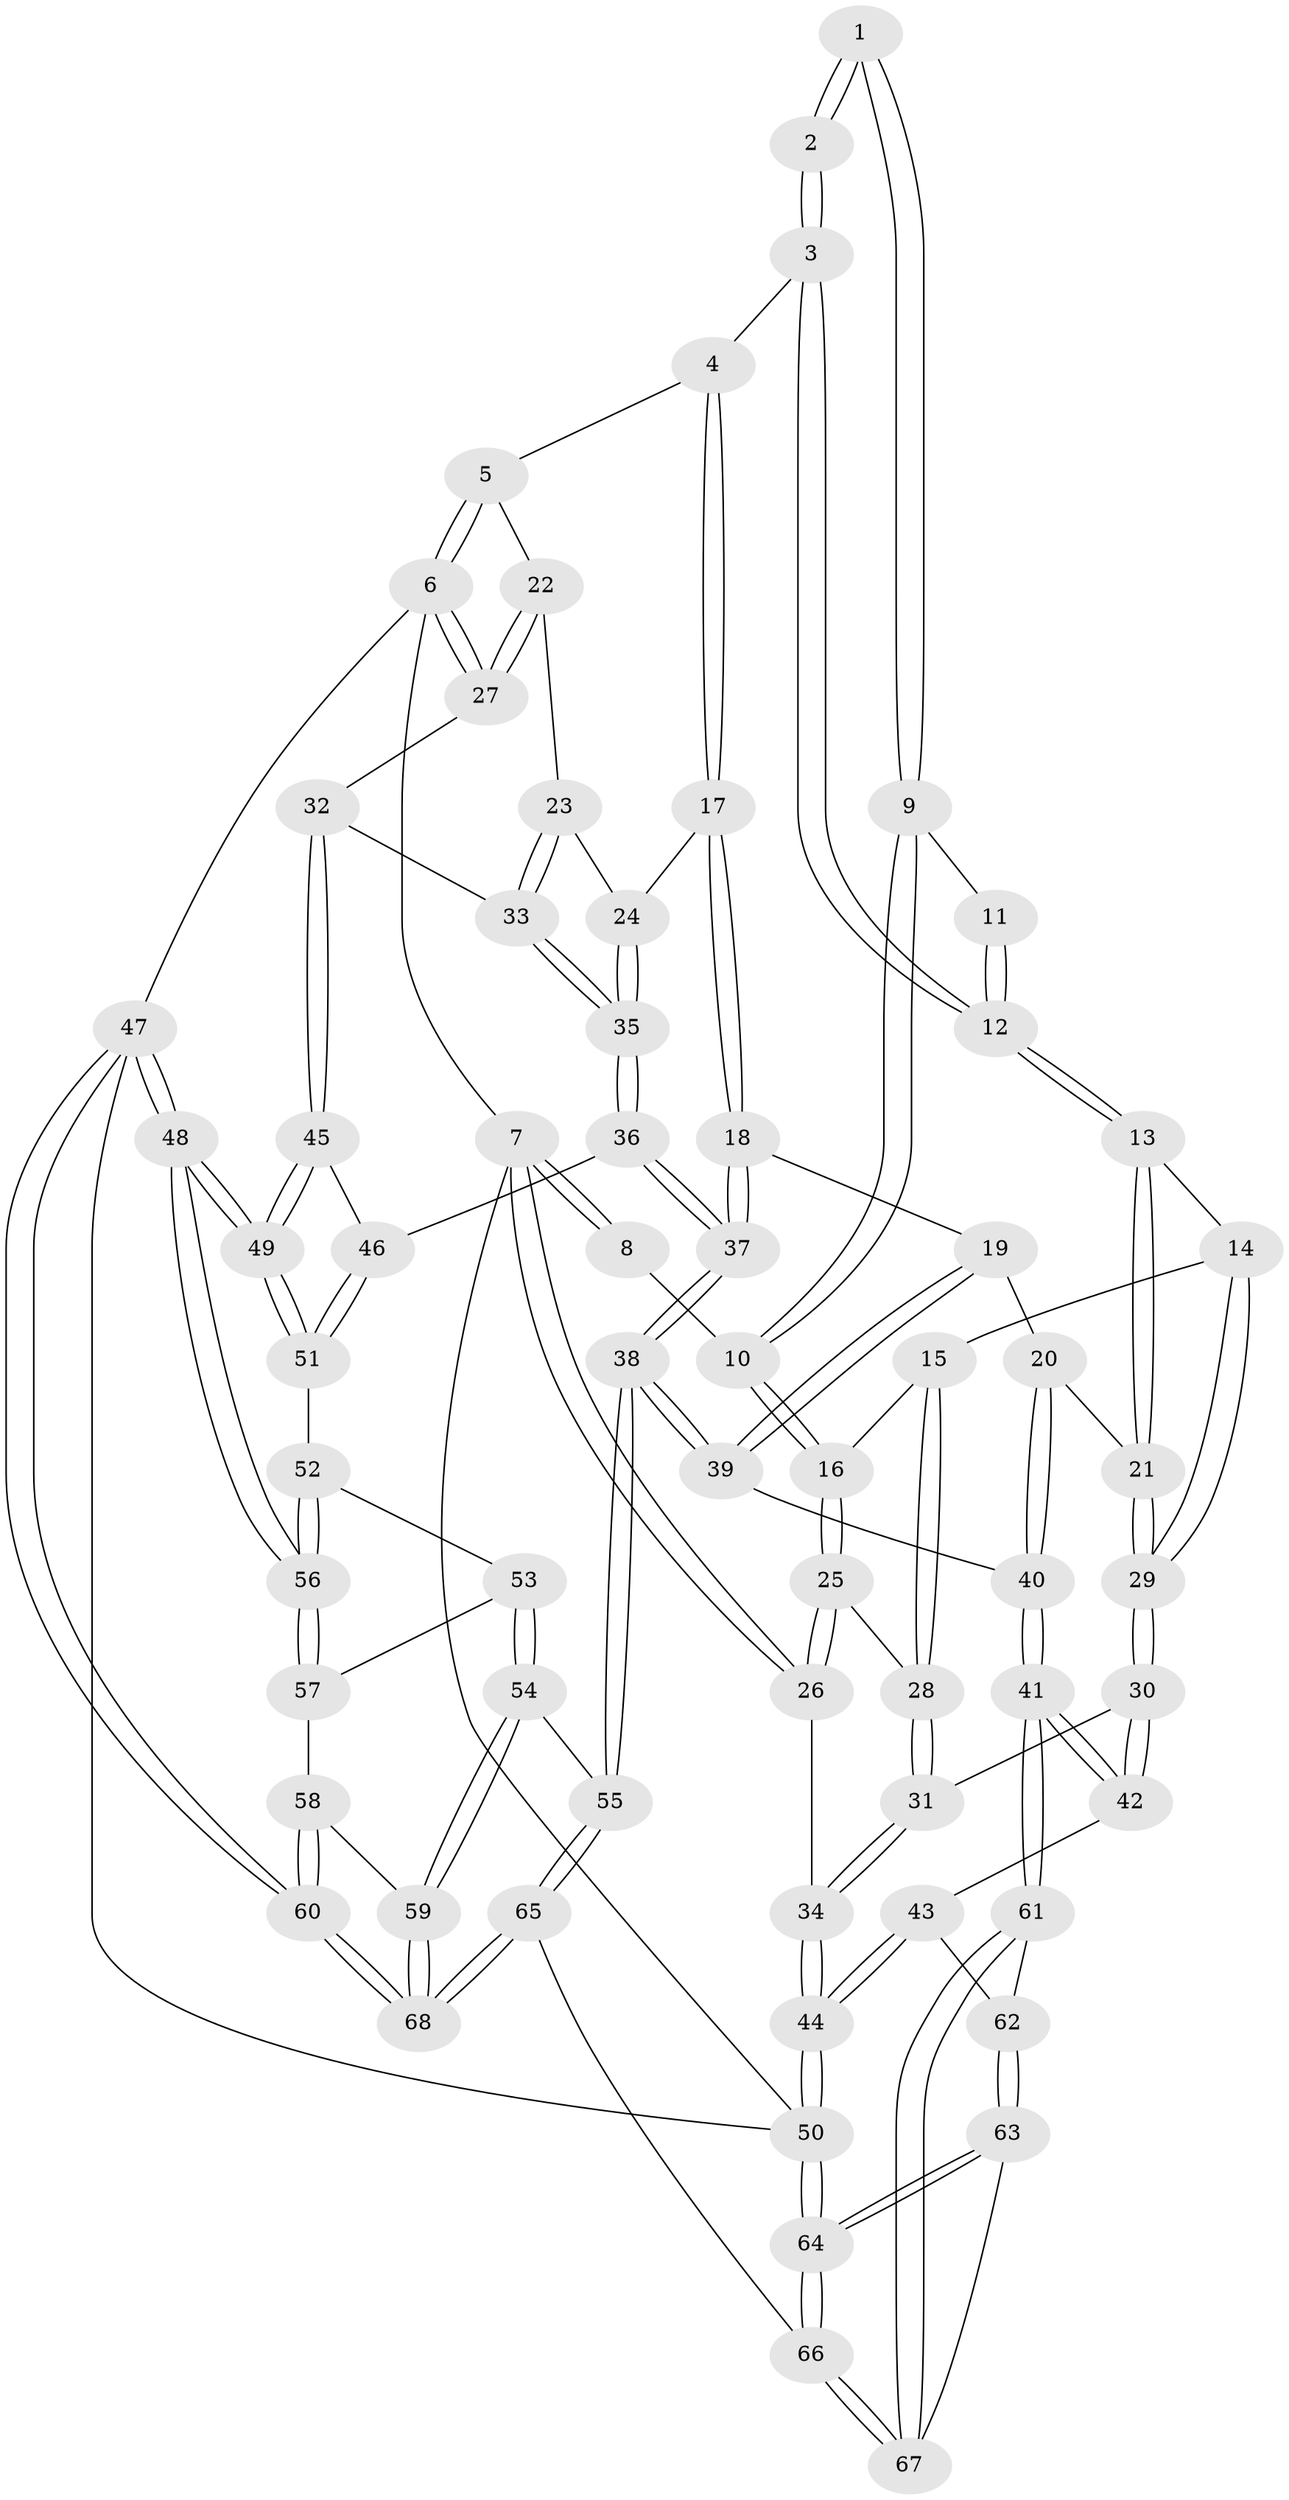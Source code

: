 // Generated by graph-tools (version 1.1) at 2025/51/03/09/25 03:51:05]
// undirected, 68 vertices, 167 edges
graph export_dot {
graph [start="1"]
  node [color=gray90,style=filled];
  1 [pos="+0.4155816690997552+0"];
  2 [pos="+0.49544207648571364+0"];
  3 [pos="+0.5390936815879867+0"];
  4 [pos="+0.5613767106180717+0"];
  5 [pos="+0.6088638066864814+0"];
  6 [pos="+1+0"];
  7 [pos="+0+0"];
  8 [pos="+0+0"];
  9 [pos="+0.18438229337151904+0.11170400869119364"];
  10 [pos="+0.15443520868905572+0.12277766783554109"];
  11 [pos="+0.25857609157512107+0.11072723833016321"];
  12 [pos="+0.3552619775084713+0.19740109524673194"];
  13 [pos="+0.33986686398325744+0.25505810079090535"];
  14 [pos="+0.21372934770104127+0.221663999687831"];
  15 [pos="+0.1510160046629635+0.18339884707150284"];
  16 [pos="+0.14864048097872198+0.17440835744655855"];
  17 [pos="+0.5472156055551511+0.27128088333728845"];
  18 [pos="+0.530659753647731+0.2877117191988757"];
  19 [pos="+0.5242459342107304+0.2920314197377583"];
  20 [pos="+0.3620318030702466+0.30206796366402927"];
  21 [pos="+0.35889796019795916+0.30017116078141265"];
  22 [pos="+0.765275393915738+0.16562841555445973"];
  23 [pos="+0.7186220866277278+0.24490679016917255"];
  24 [pos="+0.6334443483538812+0.28802739740661104"];
  25 [pos="+0+0.16493523901686222"];
  26 [pos="+0+0.1389376146454506"];
  27 [pos="+1+0.3036533915540929"];
  28 [pos="+0.10605289864481697+0.25596778664106956"];
  29 [pos="+0.17001928383087822+0.44775943621332215"];
  30 [pos="+0.16665954674192052+0.4513699816224029"];
  31 [pos="+0.04836092129591684+0.3977070603720315"];
  32 [pos="+1+0.31051496183044175"];
  33 [pos="+0.7862422829864015+0.4401782510619046"];
  34 [pos="+0+0.4149024543893929"];
  35 [pos="+0.7173292924766741+0.49902318633899245"];
  36 [pos="+0.7138033705973318+0.5042661639370091"];
  37 [pos="+0.7015436470373372+0.5122790409580691"];
  38 [pos="+0.5557000502820295+0.6342364978646443"];
  39 [pos="+0.5246057078522288+0.6274456182621984"];
  40 [pos="+0.46283251447531704+0.6280399251209627"];
  41 [pos="+0.4240679304153738+0.6415665107682312"];
  42 [pos="+0.1692434807239882+0.4567297742795718"];
  43 [pos="+0.08401948497805041+0.6971484234833677"];
  44 [pos="+0+0.7708473824861745"];
  45 [pos="+1+0.4572268594928545"];
  46 [pos="+0.8553564470191324+0.6073626226501821"];
  47 [pos="+1+1"];
  48 [pos="+1+0.9543421737811757"];
  49 [pos="+1+0.618049141229013"];
  50 [pos="+0+1"];
  51 [pos="+0.8705690698689139+0.6552911134521007"];
  52 [pos="+0.8671764639280953+0.6723010077437445"];
  53 [pos="+0.829585122213478+0.7218939436442802"];
  54 [pos="+0.6993121410420576+0.7564360091499728"];
  55 [pos="+0.5847797369219897+0.6789085117679774"];
  56 [pos="+1+0.8467943109762466"];
  57 [pos="+0.8349164596697931+0.7268561006552835"];
  58 [pos="+0.8564106119608117+0.7699496566558597"];
  59 [pos="+0.785495246028264+0.9280335924878887"];
  60 [pos="+1+1"];
  61 [pos="+0.36069473486632486+0.7097773257915938"];
  62 [pos="+0.1385419392104175+0.7151636275907991"];
  63 [pos="+0.19301484209891262+1"];
  64 [pos="+0.13183672531091611+1"];
  65 [pos="+0.5298814797723361+1"];
  66 [pos="+0.5004607231957134+1"];
  67 [pos="+0.35724169745667117+0.728469272930145"];
  68 [pos="+0.9323312576863093+1"];
  1 -- 2;
  1 -- 2;
  1 -- 9;
  1 -- 9;
  2 -- 3;
  2 -- 3;
  3 -- 4;
  3 -- 12;
  3 -- 12;
  4 -- 5;
  4 -- 17;
  4 -- 17;
  5 -- 6;
  5 -- 6;
  5 -- 22;
  6 -- 7;
  6 -- 27;
  6 -- 27;
  6 -- 47;
  7 -- 8;
  7 -- 8;
  7 -- 26;
  7 -- 26;
  7 -- 50;
  8 -- 10;
  9 -- 10;
  9 -- 10;
  9 -- 11;
  10 -- 16;
  10 -- 16;
  11 -- 12;
  11 -- 12;
  12 -- 13;
  12 -- 13;
  13 -- 14;
  13 -- 21;
  13 -- 21;
  14 -- 15;
  14 -- 29;
  14 -- 29;
  15 -- 16;
  15 -- 28;
  15 -- 28;
  16 -- 25;
  16 -- 25;
  17 -- 18;
  17 -- 18;
  17 -- 24;
  18 -- 19;
  18 -- 37;
  18 -- 37;
  19 -- 20;
  19 -- 39;
  19 -- 39;
  20 -- 21;
  20 -- 40;
  20 -- 40;
  21 -- 29;
  21 -- 29;
  22 -- 23;
  22 -- 27;
  22 -- 27;
  23 -- 24;
  23 -- 33;
  23 -- 33;
  24 -- 35;
  24 -- 35;
  25 -- 26;
  25 -- 26;
  25 -- 28;
  26 -- 34;
  27 -- 32;
  28 -- 31;
  28 -- 31;
  29 -- 30;
  29 -- 30;
  30 -- 31;
  30 -- 42;
  30 -- 42;
  31 -- 34;
  31 -- 34;
  32 -- 33;
  32 -- 45;
  32 -- 45;
  33 -- 35;
  33 -- 35;
  34 -- 44;
  34 -- 44;
  35 -- 36;
  35 -- 36;
  36 -- 37;
  36 -- 37;
  36 -- 46;
  37 -- 38;
  37 -- 38;
  38 -- 39;
  38 -- 39;
  38 -- 55;
  38 -- 55;
  39 -- 40;
  40 -- 41;
  40 -- 41;
  41 -- 42;
  41 -- 42;
  41 -- 61;
  41 -- 61;
  42 -- 43;
  43 -- 44;
  43 -- 44;
  43 -- 62;
  44 -- 50;
  44 -- 50;
  45 -- 46;
  45 -- 49;
  45 -- 49;
  46 -- 51;
  46 -- 51;
  47 -- 48;
  47 -- 48;
  47 -- 60;
  47 -- 60;
  47 -- 50;
  48 -- 49;
  48 -- 49;
  48 -- 56;
  48 -- 56;
  49 -- 51;
  49 -- 51;
  50 -- 64;
  50 -- 64;
  51 -- 52;
  52 -- 53;
  52 -- 56;
  52 -- 56;
  53 -- 54;
  53 -- 54;
  53 -- 57;
  54 -- 55;
  54 -- 59;
  54 -- 59;
  55 -- 65;
  55 -- 65;
  56 -- 57;
  56 -- 57;
  57 -- 58;
  58 -- 59;
  58 -- 60;
  58 -- 60;
  59 -- 68;
  59 -- 68;
  60 -- 68;
  60 -- 68;
  61 -- 62;
  61 -- 67;
  61 -- 67;
  62 -- 63;
  62 -- 63;
  63 -- 64;
  63 -- 64;
  63 -- 67;
  64 -- 66;
  64 -- 66;
  65 -- 66;
  65 -- 68;
  65 -- 68;
  66 -- 67;
  66 -- 67;
}
